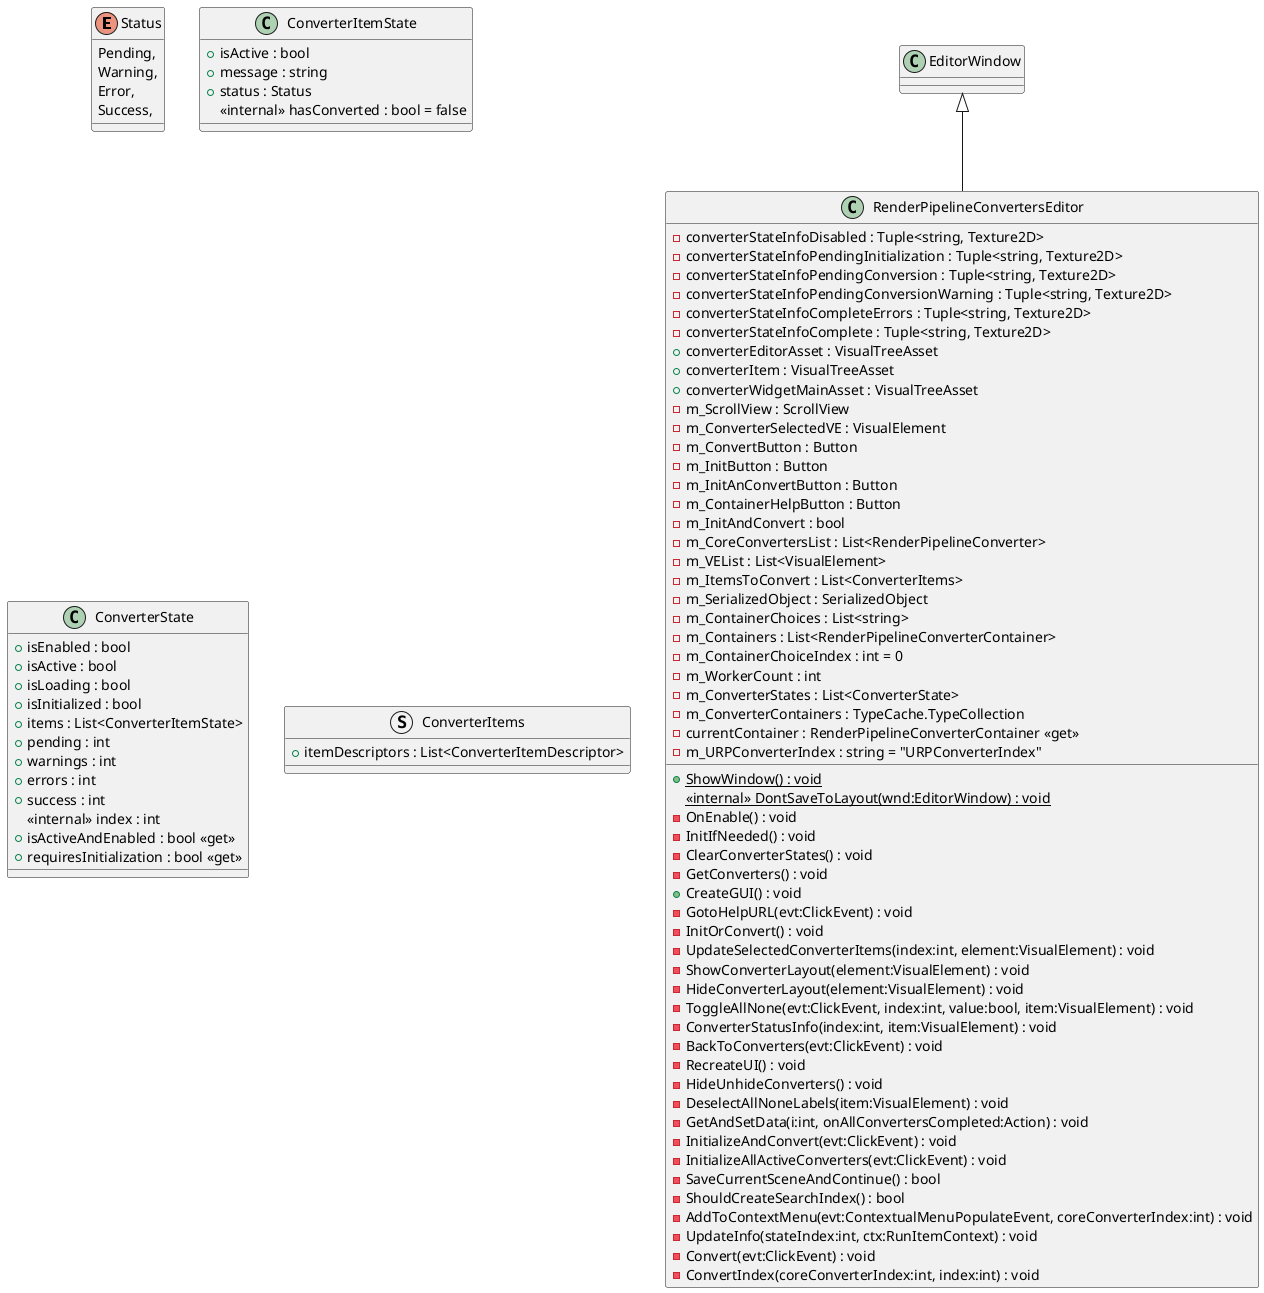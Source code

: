 @startuml
enum Status {
    Pending,
    Warning,
    Error,
    Success,
}
class ConverterItemState {
    + isActive : bool
    + message : string
    + status : Status
    <<internal>> hasConverted : bool = false
}
class ConverterState {
    + isEnabled : bool
    + isActive : bool
    + isLoading : bool
    + isInitialized : bool
    + items : List<ConverterItemState>
    + pending : int
    + warnings : int
    + errors : int
    + success : int
    <<internal>> index : int
    + isActiveAndEnabled : bool <<get>>
    + requiresInitialization : bool <<get>>
}
struct ConverterItems {
    + itemDescriptors : List<ConverterItemDescriptor>
}
class RenderPipelineConvertersEditor {
    - converterStateInfoDisabled : Tuple<string, Texture2D>
    - converterStateInfoPendingInitialization : Tuple<string, Texture2D>
    - converterStateInfoPendingConversion : Tuple<string, Texture2D>
    - converterStateInfoPendingConversionWarning : Tuple<string, Texture2D>
    - converterStateInfoCompleteErrors : Tuple<string, Texture2D>
    - converterStateInfoComplete : Tuple<string, Texture2D>
    + converterEditorAsset : VisualTreeAsset
    + converterItem : VisualTreeAsset
    + converterWidgetMainAsset : VisualTreeAsset
    - m_ScrollView : ScrollView
    - m_ConverterSelectedVE : VisualElement
    - m_ConvertButton : Button
    - m_InitButton : Button
    - m_InitAnConvertButton : Button
    - m_ContainerHelpButton : Button
    - m_InitAndConvert : bool
    - m_CoreConvertersList : List<RenderPipelineConverter>
    - m_VEList : List<VisualElement>
    - m_ItemsToConvert : List<ConverterItems>
    - m_SerializedObject : SerializedObject
    - m_ContainerChoices : List<string>
    - m_Containers : List<RenderPipelineConverterContainer>
    - m_ContainerChoiceIndex : int = 0
    - m_WorkerCount : int
    - m_ConverterStates : List<ConverterState>
    - m_ConverterContainers : TypeCache.TypeCollection
    - currentContainer : RenderPipelineConverterContainer <<get>>
    - m_URPConverterIndex : string = "URPConverterIndex"
    + {static} ShowWindow() : void
    <<internal>> {static} DontSaveToLayout(wnd:EditorWindow) : void
    - OnEnable() : void
    - InitIfNeeded() : void
    - ClearConverterStates() : void
    - GetConverters() : void
    + CreateGUI() : void
    - GotoHelpURL(evt:ClickEvent) : void
    - InitOrConvert() : void
    - UpdateSelectedConverterItems(index:int, element:VisualElement) : void
    - ShowConverterLayout(element:VisualElement) : void
    - HideConverterLayout(element:VisualElement) : void
    - ToggleAllNone(evt:ClickEvent, index:int, value:bool, item:VisualElement) : void
    - ConverterStatusInfo(index:int, item:VisualElement) : void
    - BackToConverters(evt:ClickEvent) : void
    - RecreateUI() : void
    - HideUnhideConverters() : void
    - DeselectAllNoneLabels(item:VisualElement) : void
    - GetAndSetData(i:int, onAllConvertersCompleted:Action) : void
    - InitializeAndConvert(evt:ClickEvent) : void
    - InitializeAllActiveConverters(evt:ClickEvent) : void
    - SaveCurrentSceneAndContinue() : bool
    - ShouldCreateSearchIndex() : bool
    - AddToContextMenu(evt:ContextualMenuPopulateEvent, coreConverterIndex:int) : void
    - UpdateInfo(stateIndex:int, ctx:RunItemContext) : void
    - Convert(evt:ClickEvent) : void
    - ConvertIndex(coreConverterIndex:int, index:int) : void
}
EditorWindow <|-- RenderPipelineConvertersEditor
@enduml
